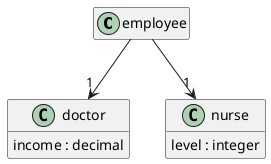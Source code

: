 @startuml
hide <<Method>> circle
hide empty methods
hide empty fields
set namespaceSeparator none

class "employee" {
}

"employee" --> "1" "doctor"

"employee" --> "1" "nurse"

class "nurse" {
  level : integer
}

class "doctor" {
  income : decimal
}

@enduml